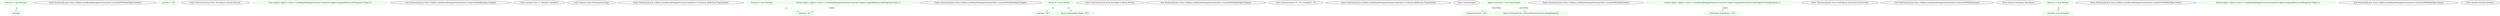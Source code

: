 digraph  {
d1 [cluster="Newtonsoft.Json.Tests.Utilities.LateBoundDelegateFactoryTests.CreateGetWithBadObjectTarget()", color=green, community=0, label="Person p = new Person()", prediction=0, span="42-42"];
d0 [cluster="Newtonsoft.Json.Tests.Utilities.LateBoundDelegateFactoryTests.CreateGetWithBadObjectTarget()", label="Entry Newtonsoft.Json.Tests.Utilities.LateBoundDelegateFactoryTests.CreateGetWithBadObjectTarget()", span="40-40"];
d2 [cluster="Newtonsoft.Json.Tests.Utilities.LateBoundDelegateFactoryTests.CreateGetWithBadObjectTarget()", color=green, community=0, label="p.Name = ''Hi''", prediction=1, span="43-43"];
d6 [cluster="Newtonsoft.Json.Tests.TestObjects.Person.Person()", label="Entry Newtonsoft.Json.Tests.TestObjects.Person.Person()", span="34-34"];
d4 [cluster="Newtonsoft.Json.Tests.Utilities.LateBoundDelegateFactoryTests.CreateGetWithBadObjectTarget()", color=green, community=0, label="setter(p)", prediction=0, span="47-47"];
d3 [cluster="Newtonsoft.Json.Tests.Utilities.LateBoundDelegateFactoryTests.CreateGetWithBadObjectTarget()", color=green, community=0, label="Func<object, object> setter = LateBoundDelegateFactory.CreateGet<object>(typeof(Movie).GetProperty(''Name''))", prediction=3, span="45-45"];
d5 [cluster="Newtonsoft.Json.Tests.Utilities.LateBoundDelegateFactoryTests.CreateGetWithBadObjectTarget()", label="Exit Newtonsoft.Json.Tests.Utilities.LateBoundDelegateFactoryTests.CreateGetWithBadObjectTarget()", span="40-40"];
d9 [cluster="System.Func<T, TResult>.Invoke(T)", label="Entry System.Func<T, TResult>.Invoke(T)", span="0-0"];
d7 [cluster="System.Type.GetProperty(string)", label="Entry System.Type.GetProperty(string)", span="0-0"];
d8 [cluster="Newtonsoft.Json.Utilities.LateBoundDelegateFactory.CreateGet<T>(System.Reflection.PropertyInfo)", label="Entry Newtonsoft.Json.Utilities.LateBoundDelegateFactory.CreateGet<T>(System.Reflection.PropertyInfo)", span="155-155"];
d11 [cluster="Newtonsoft.Json.Tests.Utilities.LateBoundDelegateFactoryTests.CreateSetWithBadObjectTarget()", color=green, community=0, label="Person p = new Person()", prediction=4, span="54-54"];
d10 [cluster="Newtonsoft.Json.Tests.Utilities.LateBoundDelegateFactoryTests.CreateSetWithBadObjectTarget()", label="Entry Newtonsoft.Json.Tests.Utilities.LateBoundDelegateFactoryTests.CreateSetWithBadObjectTarget()", span="52-52"];
d12 [cluster="Newtonsoft.Json.Tests.Utilities.LateBoundDelegateFactoryTests.CreateSetWithBadObjectTarget()", color=green, community=0, label="Movie m = new Movie()", prediction=5, span="55-55"];
d16 [cluster="Newtonsoft.Json.Tests.Utilities.LateBoundDelegateFactoryTests.CreateSetWithBadObjectTarget()", color=green, community=0, label="setter(p, ''Hi'')", prediction=4, span="63-63"];
d13 [cluster="Newtonsoft.Json.Tests.Utilities.LateBoundDelegateFactoryTests.CreateSetWithBadObjectTarget()", color=green, community=0, label="Action<object, object> setter = LateBoundDelegateFactory.CreateSet<object>(typeof(Movie).GetProperty(''Name''))", prediction=4, span="57-57"];
d18 [cluster="Newtonsoft.Json.Tests.TestObjects.Movie.Movie()", label="Entry Newtonsoft.Json.Tests.TestObjects.Movie.Movie()", span="7-7"];
d14 [cluster="Newtonsoft.Json.Tests.Utilities.LateBoundDelegateFactoryTests.CreateSetWithBadObjectTarget()", color=green, community=0, label="setter(m, ''Hi'')", prediction=5, span="59-59"];
d15 [cluster="Newtonsoft.Json.Tests.Utilities.LateBoundDelegateFactoryTests.CreateSetWithBadObjectTarget()", color=green, community=0, label="Assert.AreEqual(m.Name, ''Hi'')", prediction=5, span="61-61"];
d17 [cluster="Newtonsoft.Json.Tests.Utilities.LateBoundDelegateFactoryTests.CreateSetWithBadObjectTarget()", label="Exit Newtonsoft.Json.Tests.Utilities.LateBoundDelegateFactoryTests.CreateSetWithBadObjectTarget()", span="52-52"];
d20 [cluster="System.Action<T1, T2>.Invoke(T1, T2)", label="Entry System.Action<T1, T2>.Invoke(T1, T2)", span="0-0"];
d19 [cluster="Newtonsoft.Json.Utilities.LateBoundDelegateFactory.CreateSet<T>(System.Reflection.PropertyInfo)", label="Entry Newtonsoft.Json.Utilities.LateBoundDelegateFactory.CreateSet<T>(System.Reflection.PropertyInfo)", span="238-238"];
d21 [cluster="Unk.AreEqual", label="Entry Unk.AreEqual", span=""];
d23 [cluster="Newtonsoft.Json.Tests.Utilities.LateBoundDelegateFactoryTests.CreateSetWithBadTarget()", color=green, community=0, label="object structTest = new StructTest()", prediction=10, span="70-70"];
d22 [cluster="Newtonsoft.Json.Tests.Utilities.LateBoundDelegateFactoryTests.CreateSetWithBadTarget()", label="Entry Newtonsoft.Json.Tests.Utilities.LateBoundDelegateFactoryTests.CreateSetWithBadTarget()", span="68-68"];
d24 [cluster="Newtonsoft.Json.Tests.Utilities.LateBoundDelegateFactoryTests.CreateSetWithBadTarget()", color=green, community=0, label="Action<object, object> setter = LateBoundDelegateFactory.CreateSet<object>(typeof(StructTest).GetProperty(''StringProperty''))", prediction=11, span="72-72"];
d29 [cluster="Newtonsoft.Json.Tests.TestObjects.StructTest.StructTest()", label="Entry Newtonsoft.Json.Tests.TestObjects.StructTest.StructTest()", span="27-27"];
d25 [cluster="Newtonsoft.Json.Tests.Utilities.LateBoundDelegateFactoryTests.CreateSetWithBadTarget()", color=green, community=0, label="setter(structTest, ''Hi'')", prediction=10, span="74-74"];
d26 [cluster="Newtonsoft.Json.Tests.Utilities.LateBoundDelegateFactoryTests.CreateSetWithBadTarget()", color=green, community=0, label="Assert.AreEqual(''Hi'', ((StructTest)structTest).StringProperty)", prediction=10, span="76-76"];
d27 [cluster="Newtonsoft.Json.Tests.Utilities.LateBoundDelegateFactoryTests.CreateSetWithBadTarget()", color=green, community=0, label="setter(new TimeSpan(), ''Hi'')", prediction=11, span="78-78"];
d28 [cluster="Newtonsoft.Json.Tests.Utilities.LateBoundDelegateFactoryTests.CreateSetWithBadTarget()", label="Exit Newtonsoft.Json.Tests.Utilities.LateBoundDelegateFactoryTests.CreateSetWithBadTarget()", span="68-68"];
d30 [cluster="System.TimeSpan.TimeSpan()", label="Entry System.TimeSpan.TimeSpan()", span="0-0"];
d32 [cluster="Newtonsoft.Json.Tests.Utilities.LateBoundDelegateFactoryTests.CreateSetWithBadObjectValue()", color=green, community=0, label="Movie m = new Movie()", prediction=15, span="85-85"];
d31 [cluster="Newtonsoft.Json.Tests.Utilities.LateBoundDelegateFactoryTests.CreateSetWithBadObjectValue()", label="Entry Newtonsoft.Json.Tests.Utilities.LateBoundDelegateFactoryTests.CreateSetWithBadObjectValue()", span="83-83"];
d33 [cluster="Newtonsoft.Json.Tests.Utilities.LateBoundDelegateFactoryTests.CreateSetWithBadObjectValue()", color=green, community=0, label="Action<object, object> setter = LateBoundDelegateFactory.CreateSet<object>(typeof(Movie).GetProperty(''Name''))", prediction=16, span="87-87"];
d34 [cluster="Newtonsoft.Json.Tests.Utilities.LateBoundDelegateFactoryTests.CreateSetWithBadObjectValue()", color=green, community=0, label="setter(m, new Version())", prediction=15, span="89-89"];
d35 [cluster="Newtonsoft.Json.Tests.Utilities.LateBoundDelegateFactoryTests.CreateSetWithBadObjectValue()", label="Exit Newtonsoft.Json.Tests.Utilities.LateBoundDelegateFactoryTests.CreateSetWithBadObjectValue()", span="83-83"];
d36 [cluster="System.Version.Version()", label="Entry System.Version.Version()", span="0-0"];
d1 -> d4  [color=green, key=1, label=p, style=dashed];
d11 -> d16  [color=green, key=1, label=p, style=dashed];
d12 -> d14  [color=green, key=1, label=m, style=dashed];
d12 -> d15  [color=green, key=1, label=m, style=dashed];
d13 -> d16  [color=green, key=1, label=setter, style=dashed];
d23 -> d25  [color=green, key=1, label=structTest, style=dashed];
d23 -> d26  [color=green, key=1, label=structTest, style=dashed];
d24 -> d27  [color=green, key=1, label=setter, style=dashed];
d32 -> d34  [color=green, key=1, label=m, style=dashed];
}
